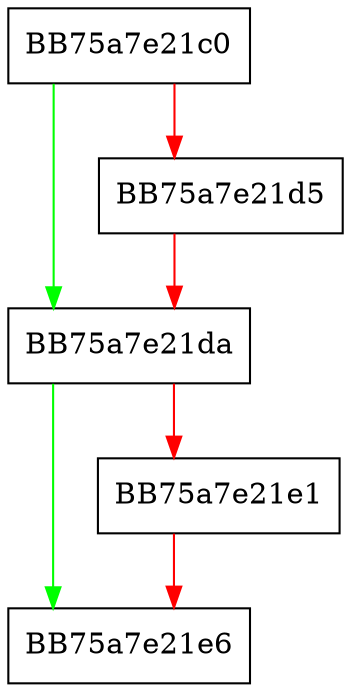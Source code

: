 digraph GetFileData {
  node [shape="box"];
  graph [splines=ortho];
  BB75a7e21c0 -> BB75a7e21da [color="green"];
  BB75a7e21c0 -> BB75a7e21d5 [color="red"];
  BB75a7e21d5 -> BB75a7e21da [color="red"];
  BB75a7e21da -> BB75a7e21e6 [color="green"];
  BB75a7e21da -> BB75a7e21e1 [color="red"];
  BB75a7e21e1 -> BB75a7e21e6 [color="red"];
}
